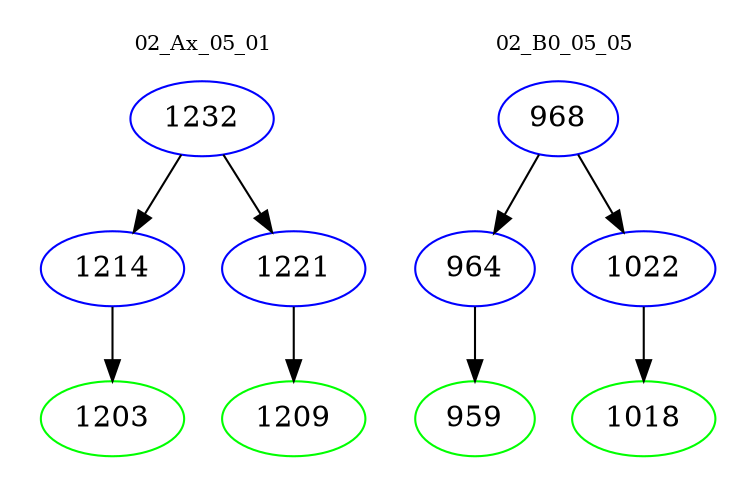 digraph{
subgraph cluster_0 {
color = white
label = "02_Ax_05_01";
fontsize=10;
T0_1232 [label="1232", color="blue"]
T0_1232 -> T0_1214 [color="black"]
T0_1214 [label="1214", color="blue"]
T0_1214 -> T0_1203 [color="black"]
T0_1203 [label="1203", color="green"]
T0_1232 -> T0_1221 [color="black"]
T0_1221 [label="1221", color="blue"]
T0_1221 -> T0_1209 [color="black"]
T0_1209 [label="1209", color="green"]
}
subgraph cluster_1 {
color = white
label = "02_B0_05_05";
fontsize=10;
T1_968 [label="968", color="blue"]
T1_968 -> T1_964 [color="black"]
T1_964 [label="964", color="blue"]
T1_964 -> T1_959 [color="black"]
T1_959 [label="959", color="green"]
T1_968 -> T1_1022 [color="black"]
T1_1022 [label="1022", color="blue"]
T1_1022 -> T1_1018 [color="black"]
T1_1018 [label="1018", color="green"]
}
}
